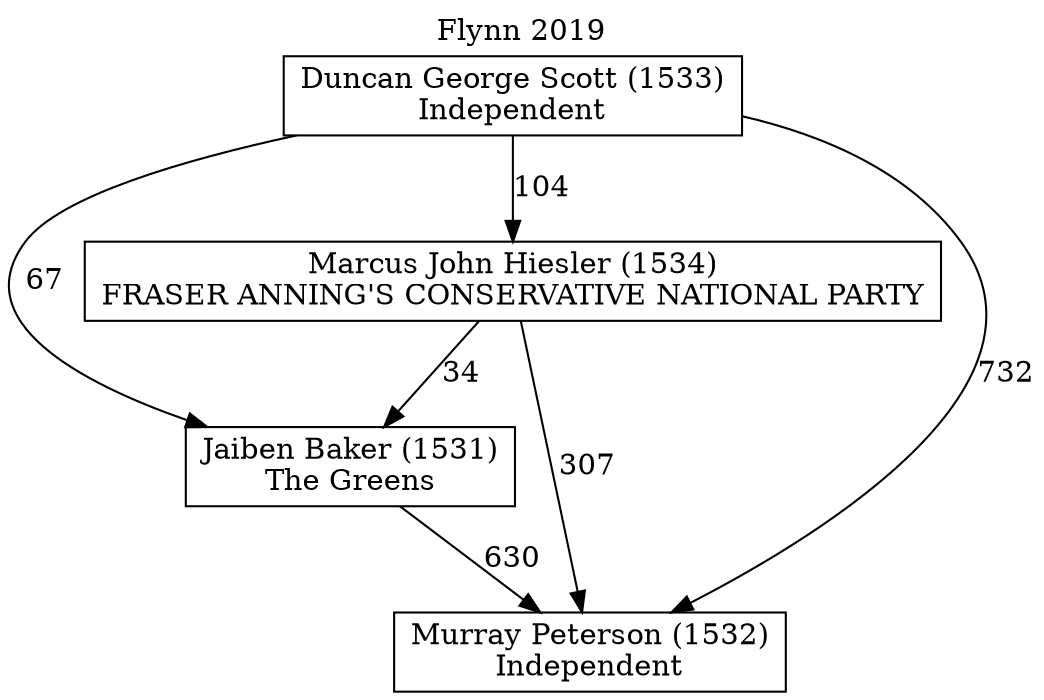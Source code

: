 // House preference flow
digraph "Murray Peterson (1532)_Flynn_2019" {
	graph [label="Flynn 2019" labelloc=t mclimit=10]
	node [shape=box]
	"Duncan George Scott (1533)" [label="Duncan George Scott (1533)
Independent"]
	"Jaiben Baker (1531)" [label="Jaiben Baker (1531)
The Greens"]
	"Marcus John Hiesler (1534)" [label="Marcus John Hiesler (1534)
FRASER ANNING'S CONSERVATIVE NATIONAL PARTY"]
	"Murray Peterson (1532)" [label="Murray Peterson (1532)
Independent"]
	"Duncan George Scott (1533)" -> "Jaiben Baker (1531)" [label=67]
	"Duncan George Scott (1533)" -> "Marcus John Hiesler (1534)" [label=104]
	"Duncan George Scott (1533)" -> "Murray Peterson (1532)" [label=732]
	"Jaiben Baker (1531)" -> "Murray Peterson (1532)" [label=630]
	"Marcus John Hiesler (1534)" -> "Jaiben Baker (1531)" [label=34]
	"Marcus John Hiesler (1534)" -> "Murray Peterson (1532)" [label=307]
}
